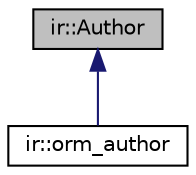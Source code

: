 digraph "ir::Author"
{
 // LATEX_PDF_SIZE
  edge [fontname="Helvetica",fontsize="10",labelfontname="Helvetica",labelfontsize="10"];
  node [fontname="Helvetica",fontsize="10",shape=record];
  Node1 [label="ir::Author",height=0.2,width=0.4,color="black", fillcolor="grey75", style="filled", fontcolor="black",tooltip="Author - name and email found during the source code analysis."];
  Node1 -> Node2 [dir="back",color="midnightblue",fontsize="10",style="solid",fontname="Helvetica"];
  Node2 [label="ir::orm_author",height=0.2,width=0.4,color="black", fillcolor="white", style="filled",URL="$structir_1_1orm__author.html",tooltip="ORM wrapper for the author data."];
}
